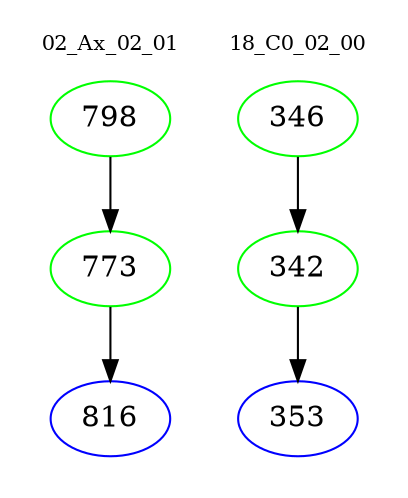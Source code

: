 digraph{
subgraph cluster_0 {
color = white
label = "02_Ax_02_01";
fontsize=10;
T0_798 [label="798", color="green"]
T0_798 -> T0_773 [color="black"]
T0_773 [label="773", color="green"]
T0_773 -> T0_816 [color="black"]
T0_816 [label="816", color="blue"]
}
subgraph cluster_1 {
color = white
label = "18_C0_02_00";
fontsize=10;
T1_346 [label="346", color="green"]
T1_346 -> T1_342 [color="black"]
T1_342 [label="342", color="green"]
T1_342 -> T1_353 [color="black"]
T1_353 [label="353", color="blue"]
}
}
